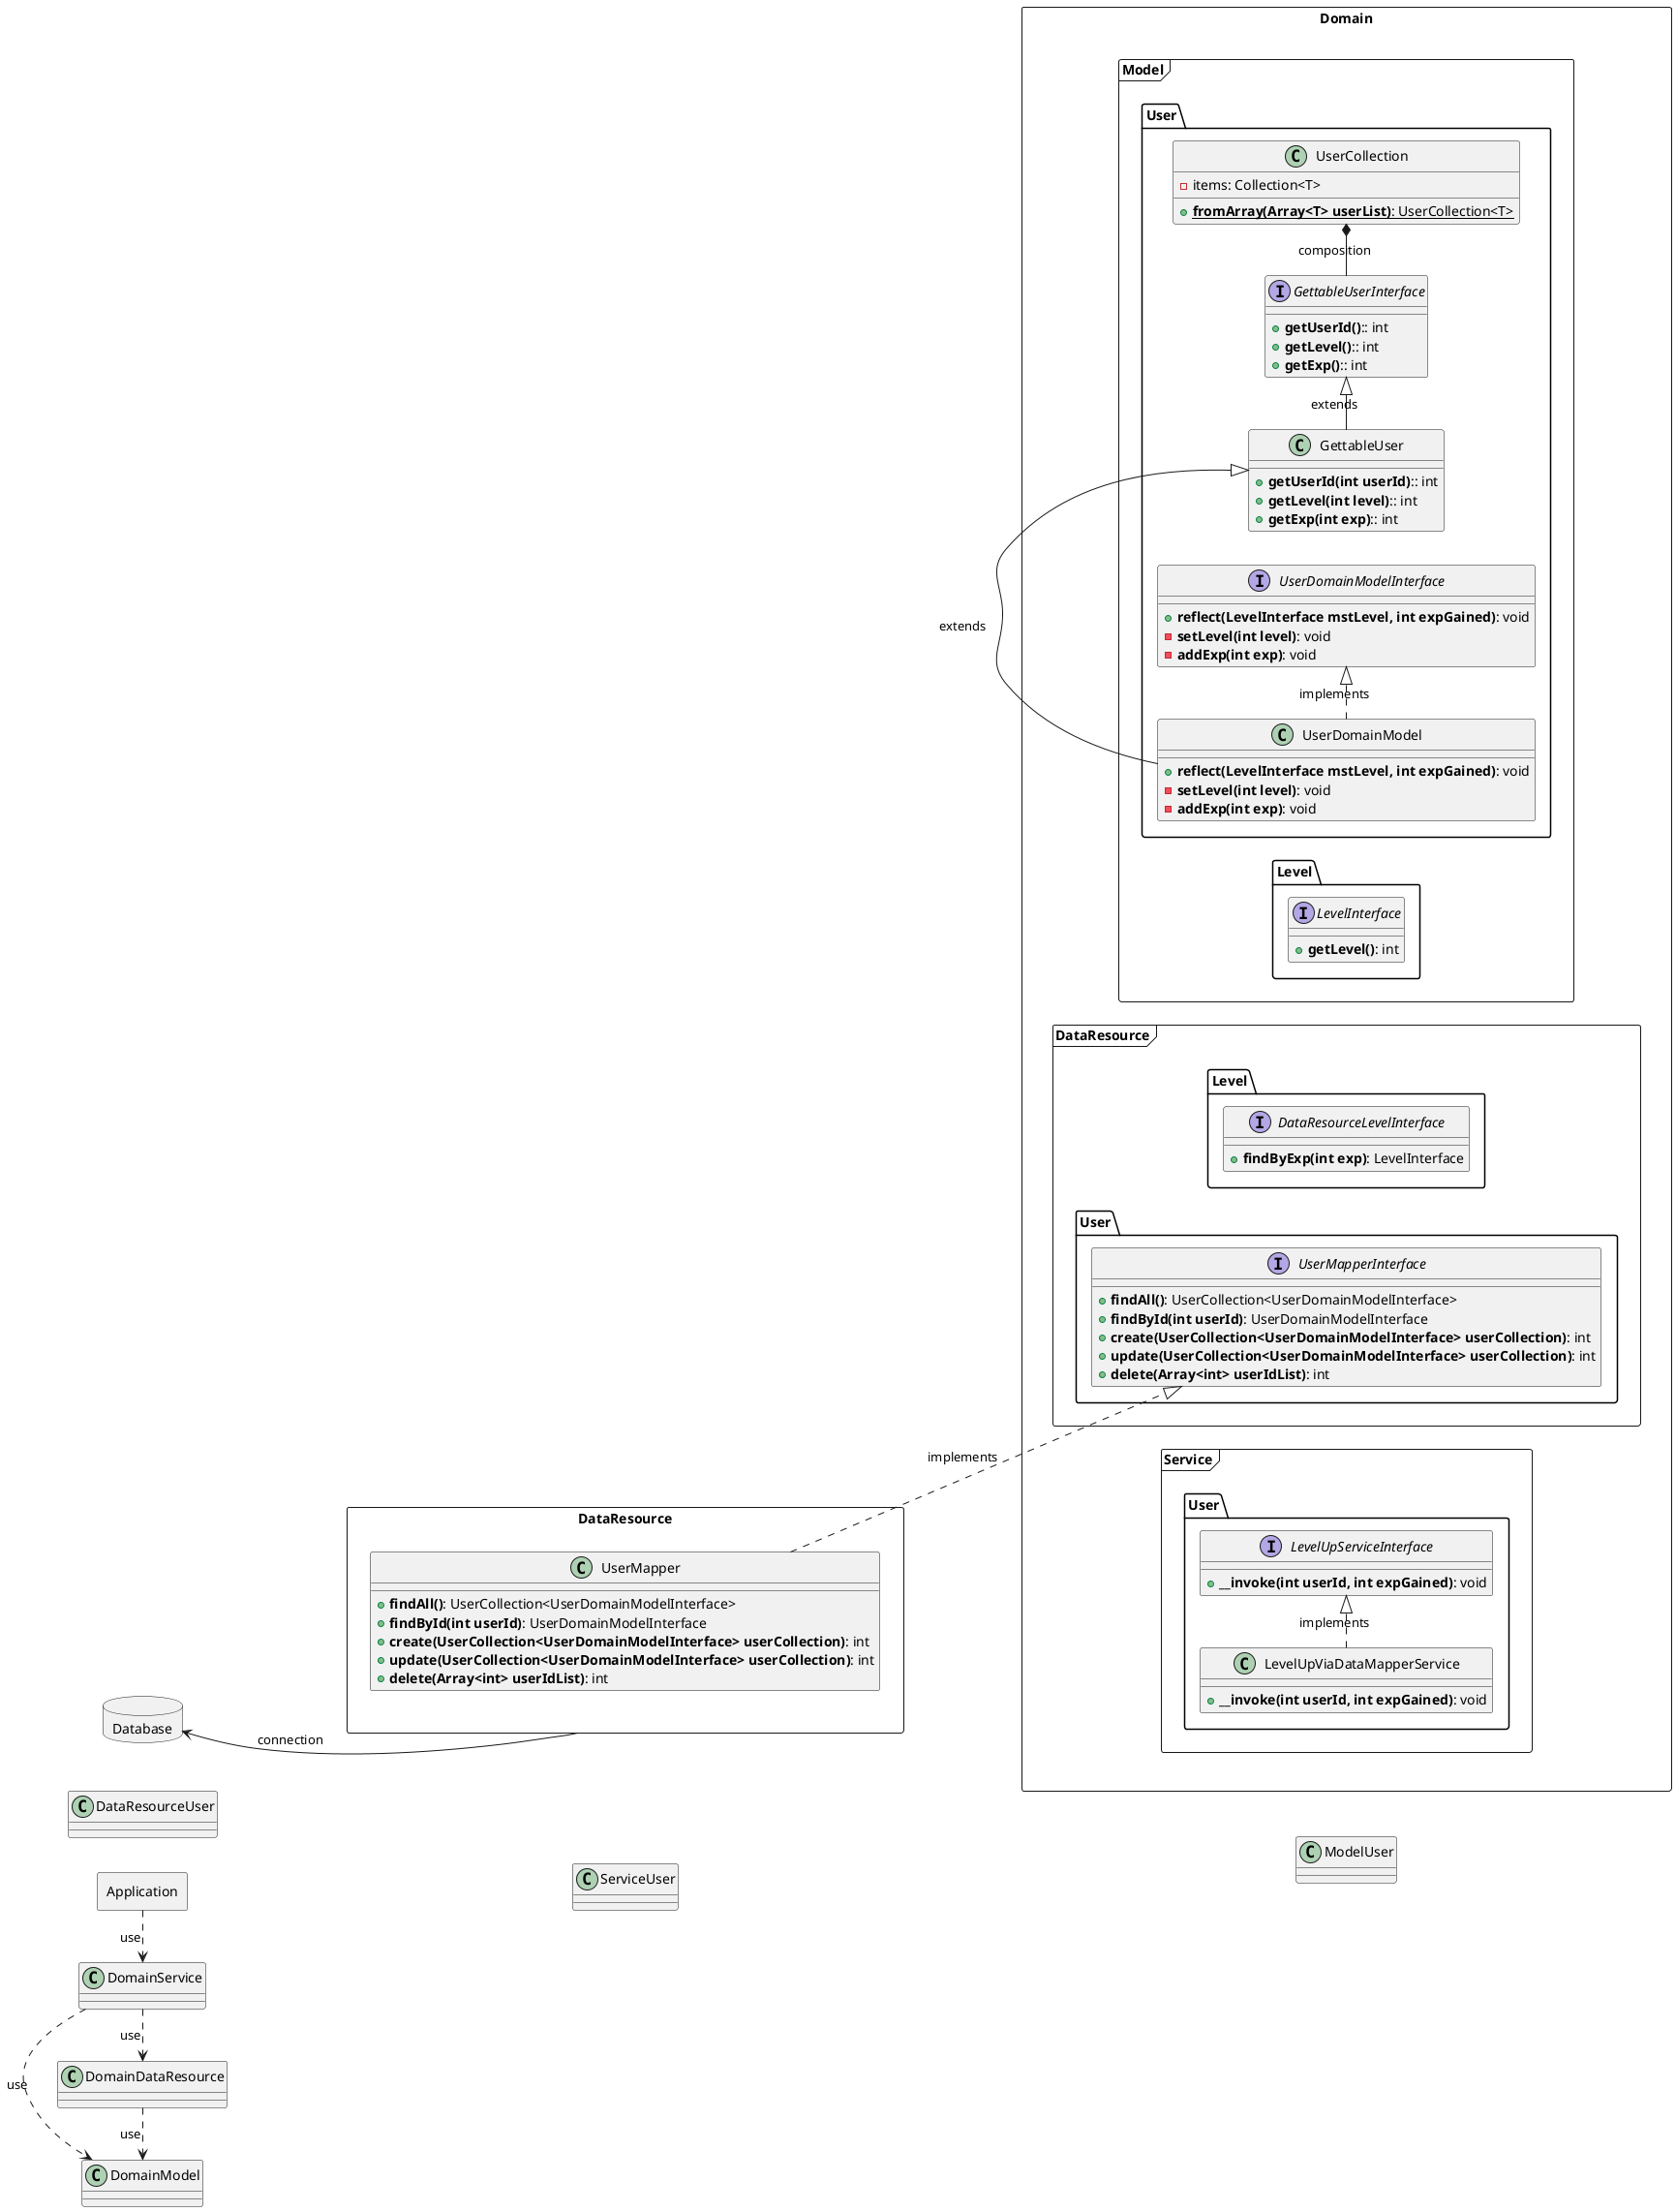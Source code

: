 @startuml
'https://plantuml.com/class-diagram

left to right direction

Application --[hidden]down> ServiceUser
Domain --[hidden]up> DataResource
DataResource --[hidden]up> Database

ServiceUser --[hidden]down> ModelUser
ServiceUser --[hidden]up> DataResourceUser
ModelUser --[hidden]up> DataResourceUser

Application .> DomainService: use
DomainService .> DomainDataResource: use
DomainService .> DomainModel: use
DomainDataResource .> DomainModel: use

package Application <<Rectangle>> {
}

package Domain <<Rectangle>> {
    package Model as DomainModel <<Frame>> {
        package User as ModelUser <<Folder>> {
            class UserCollection {
                - items: Collection<T>
                + {static} **fromArray(Array<T> userList)**: UserCollection<T>
            }

            interface GettableUserInterface {
                + **getUserId()**:: int
                + **getLevel()**:: int
                + **getExp()**:: int
            }

            class GettableUser {
                + **getUserId(int userId)**:: int
                + **getLevel(int level)**:: int
                + **getExp(int exp)**:: int
            }

            interface UserDomainModelInterface {
                + **reflect(LevelInterface mstLevel, int expGained)**: void
                - **setLevel(int level)**: void
                - **addExp(int exp)**: void
            }

            class UserDomainModel {
                + **reflect(LevelInterface mstLevel, int expGained)**: void
                - **setLevel(int level)**: void
                - **addExp(int exp)**: void
            }
        }

        package Level as ModelLevel <<Folder>> {
            interface LevelInterface {
                + **getLevel()**: int
            }
        }
    }

    package DataResource as DomainDataResource <<Frame>> {
        package Level as DataResourceLevel <<Folder>> {
            interface DataResourceLevelInterface {
                + **findByExp(int exp)**: LevelInterface
            }
        }
        package User as DataResourceUser <<Folder>> {
            interface UserMapperInterface {
                + **findAll()**: UserCollection<UserDomainModelInterface>
                + **findById(int userId)**: UserDomainModelInterface
                + **create(UserCollection<UserDomainModelInterface> userCollection)**: int
                + **update(UserCollection<UserDomainModelInterface> userCollection)**: int
                + **delete(Array<int> userIdList)**: int
            }
        }
    }

    package Service as DomainService <<Frame>> {
        package User as ServiceUser <<Folder>> {
            interface LevelUpServiceInterface {
                + **__invoke(int userId, int expGained)**: void
            }

            class LevelUpViaDataMapperService {
                + **__invoke(int userId, int expGained)**: void
            }
        }
    }
}

package DataResource <<Rectangle>> {
    class UserMapper {
        + **findAll()**: UserCollection<UserDomainModelInterface>
        + **findById(int userId)**: UserDomainModelInterface
        + **create(UserCollection<UserDomainModelInterface> userCollection)**: int
        + **update(UserCollection<UserDomainModelInterface> userCollection)**: int
        + **delete(Array<int> userIdList)**: int
    }
}

LevelUpViaDataMapperService .|> LevelUpServiceInterface: implements

GettableUserInterface -* UserCollection: composition

GettableUser -|> GettableUserInterface: extends
UserDomainModel .|> UserDomainModelInterface: implements
UserDomainModel -|> GettableUser: extends

UserMapper .|> UserMapperInterface : implements

package Database <<Database>> {
}

DataResource -down-> Database: connection

@enduml
